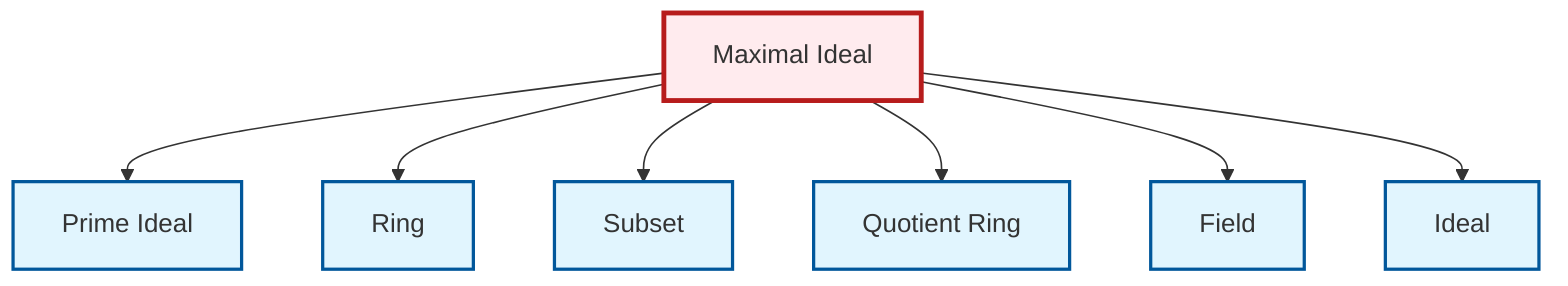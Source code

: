 graph TD
    classDef definition fill:#e1f5fe,stroke:#01579b,stroke-width:2px
    classDef theorem fill:#f3e5f5,stroke:#4a148c,stroke-width:2px
    classDef axiom fill:#fff3e0,stroke:#e65100,stroke-width:2px
    classDef example fill:#e8f5e9,stroke:#1b5e20,stroke-width:2px
    classDef current fill:#ffebee,stroke:#b71c1c,stroke-width:3px
    def-maximal-ideal["Maximal Ideal"]:::definition
    def-ring["Ring"]:::definition
    def-field["Field"]:::definition
    def-ideal["Ideal"]:::definition
    def-prime-ideal["Prime Ideal"]:::definition
    def-subset["Subset"]:::definition
    def-quotient-ring["Quotient Ring"]:::definition
    def-maximal-ideal --> def-prime-ideal
    def-maximal-ideal --> def-ring
    def-maximal-ideal --> def-subset
    def-maximal-ideal --> def-quotient-ring
    def-maximal-ideal --> def-field
    def-maximal-ideal --> def-ideal
    class def-maximal-ideal current